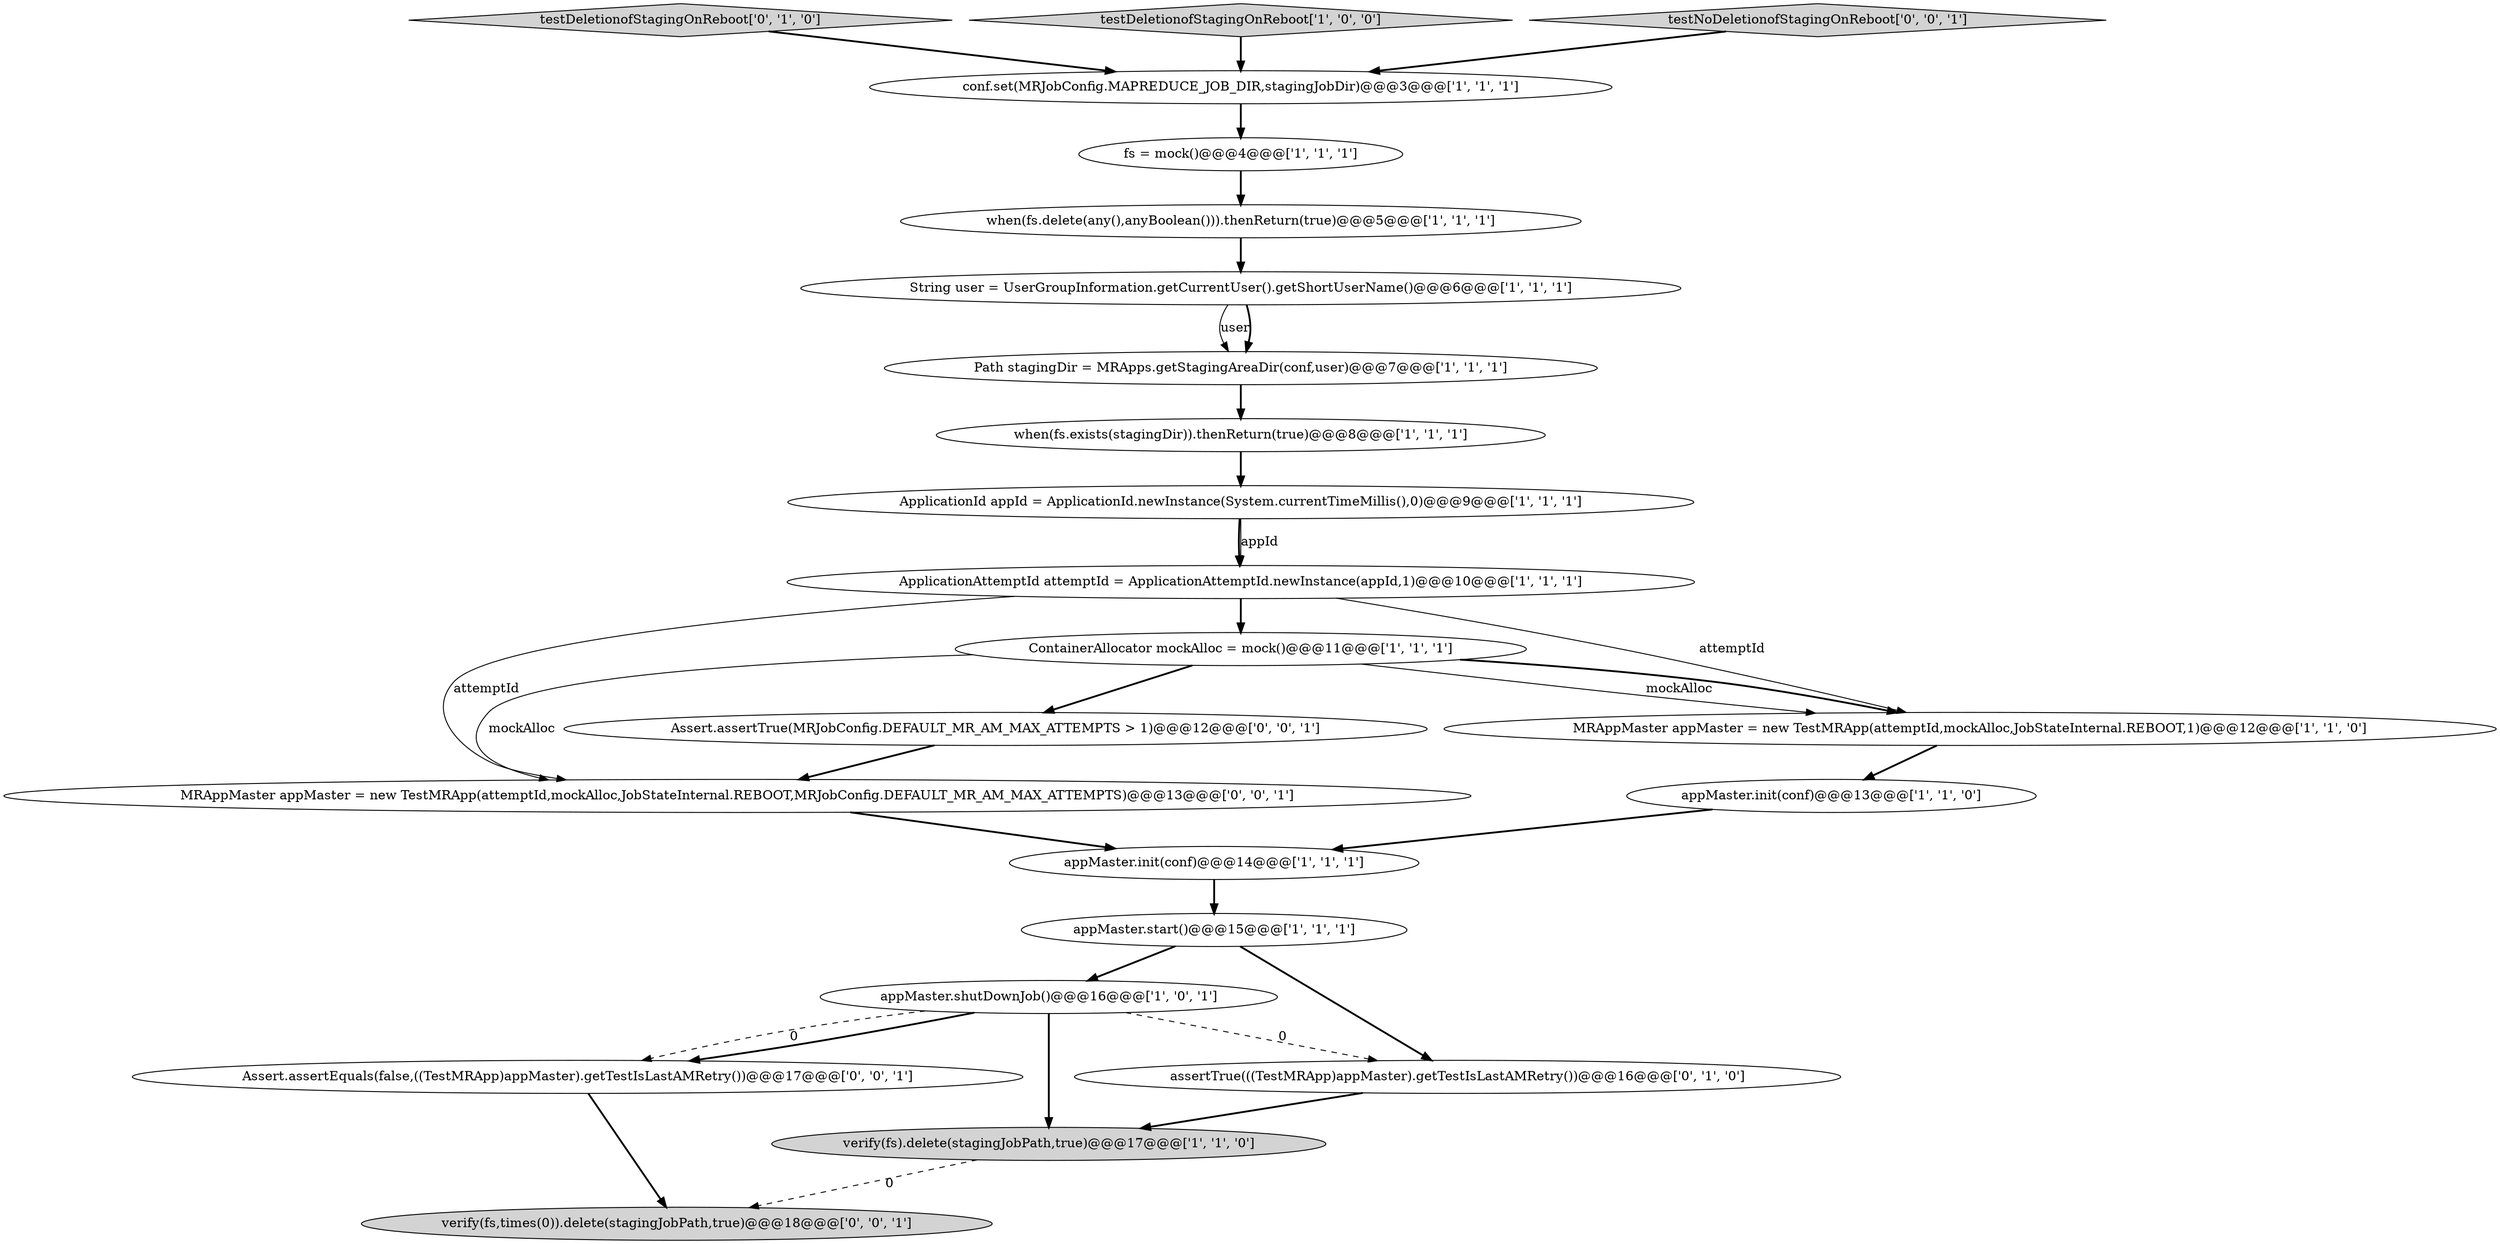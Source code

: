 digraph {
7 [style = filled, label = "ApplicationAttemptId attemptId = ApplicationAttemptId.newInstance(appId,1)@@@10@@@['1', '1', '1']", fillcolor = white, shape = ellipse image = "AAA0AAABBB1BBB"];
0 [style = filled, label = "verify(fs).delete(stagingJobPath,true)@@@17@@@['1', '1', '0']", fillcolor = lightgray, shape = ellipse image = "AAA0AAABBB1BBB"];
13 [style = filled, label = "appMaster.init(conf)@@@14@@@['1', '1', '1']", fillcolor = white, shape = ellipse image = "AAA0AAABBB1BBB"];
17 [style = filled, label = "testDeletionofStagingOnReboot['0', '1', '0']", fillcolor = lightgray, shape = diamond image = "AAA0AAABBB2BBB"];
3 [style = filled, label = "when(fs.exists(stagingDir)).thenReturn(true)@@@8@@@['1', '1', '1']", fillcolor = white, shape = ellipse image = "AAA0AAABBB1BBB"];
4 [style = filled, label = "fs = mock()@@@4@@@['1', '1', '1']", fillcolor = white, shape = ellipse image = "AAA0AAABBB1BBB"];
9 [style = filled, label = "testDeletionofStagingOnReboot['1', '0', '0']", fillcolor = lightgray, shape = diamond image = "AAA0AAABBB1BBB"];
1 [style = filled, label = "ContainerAllocator mockAlloc = mock()@@@11@@@['1', '1', '1']", fillcolor = white, shape = ellipse image = "AAA0AAABBB1BBB"];
8 [style = filled, label = "appMaster.shutDownJob()@@@16@@@['1', '0', '1']", fillcolor = white, shape = ellipse image = "AAA0AAABBB1BBB"];
21 [style = filled, label = "testNoDeletionofStagingOnReboot['0', '0', '1']", fillcolor = lightgray, shape = diamond image = "AAA0AAABBB3BBB"];
20 [style = filled, label = "MRAppMaster appMaster = new TestMRApp(attemptId,mockAlloc,JobStateInternal.REBOOT,MRJobConfig.DEFAULT_MR_AM_MAX_ATTEMPTS)@@@13@@@['0', '0', '1']", fillcolor = white, shape = ellipse image = "AAA0AAABBB3BBB"];
12 [style = filled, label = "MRAppMaster appMaster = new TestMRApp(attemptId,mockAlloc,JobStateInternal.REBOOT,1)@@@12@@@['1', '1', '0']", fillcolor = white, shape = ellipse image = "AAA0AAABBB1BBB"];
18 [style = filled, label = "Assert.assertTrue(MRJobConfig.DEFAULT_MR_AM_MAX_ATTEMPTS > 1)@@@12@@@['0', '0', '1']", fillcolor = white, shape = ellipse image = "AAA0AAABBB3BBB"];
10 [style = filled, label = "appMaster.init(conf)@@@13@@@['1', '1', '0']", fillcolor = white, shape = ellipse image = "AAA0AAABBB1BBB"];
2 [style = filled, label = "ApplicationId appId = ApplicationId.newInstance(System.currentTimeMillis(),0)@@@9@@@['1', '1', '1']", fillcolor = white, shape = ellipse image = "AAA0AAABBB1BBB"];
5 [style = filled, label = "String user = UserGroupInformation.getCurrentUser().getShortUserName()@@@6@@@['1', '1', '1']", fillcolor = white, shape = ellipse image = "AAA0AAABBB1BBB"];
6 [style = filled, label = "Path stagingDir = MRApps.getStagingAreaDir(conf,user)@@@7@@@['1', '1', '1']", fillcolor = white, shape = ellipse image = "AAA0AAABBB1BBB"];
11 [style = filled, label = "appMaster.start()@@@15@@@['1', '1', '1']", fillcolor = white, shape = ellipse image = "AAA0AAABBB1BBB"];
14 [style = filled, label = "conf.set(MRJobConfig.MAPREDUCE_JOB_DIR,stagingJobDir)@@@3@@@['1', '1', '1']", fillcolor = white, shape = ellipse image = "AAA0AAABBB1BBB"];
22 [style = filled, label = "Assert.assertEquals(false,((TestMRApp)appMaster).getTestIsLastAMRetry())@@@17@@@['0', '0', '1']", fillcolor = white, shape = ellipse image = "AAA0AAABBB3BBB"];
16 [style = filled, label = "assertTrue(((TestMRApp)appMaster).getTestIsLastAMRetry())@@@16@@@['0', '1', '0']", fillcolor = white, shape = ellipse image = "AAA1AAABBB2BBB"];
15 [style = filled, label = "when(fs.delete(any(),anyBoolean())).thenReturn(true)@@@5@@@['1', '1', '1']", fillcolor = white, shape = ellipse image = "AAA0AAABBB1BBB"];
19 [style = filled, label = "verify(fs,times(0)).delete(stagingJobPath,true)@@@18@@@['0', '0', '1']", fillcolor = lightgray, shape = ellipse image = "AAA0AAABBB3BBB"];
0->19 [style = dashed, label="0"];
22->19 [style = bold, label=""];
8->16 [style = dashed, label="0"];
21->14 [style = bold, label=""];
18->20 [style = bold, label=""];
8->0 [style = bold, label=""];
3->2 [style = bold, label=""];
2->7 [style = bold, label=""];
7->20 [style = solid, label="attemptId"];
1->12 [style = bold, label=""];
2->7 [style = solid, label="appId"];
16->0 [style = bold, label=""];
1->18 [style = bold, label=""];
17->14 [style = bold, label=""];
11->16 [style = bold, label=""];
12->10 [style = bold, label=""];
13->11 [style = bold, label=""];
20->13 [style = bold, label=""];
10->13 [style = bold, label=""];
1->12 [style = solid, label="mockAlloc"];
11->8 [style = bold, label=""];
8->22 [style = bold, label=""];
6->3 [style = bold, label=""];
15->5 [style = bold, label=""];
9->14 [style = bold, label=""];
5->6 [style = solid, label="user"];
7->1 [style = bold, label=""];
7->12 [style = solid, label="attemptId"];
14->4 [style = bold, label=""];
4->15 [style = bold, label=""];
1->20 [style = solid, label="mockAlloc"];
5->6 [style = bold, label=""];
8->22 [style = dashed, label="0"];
}
